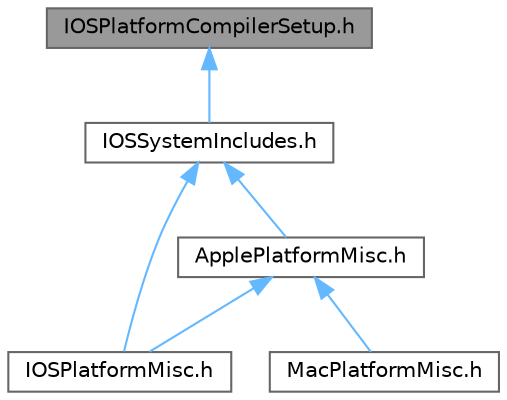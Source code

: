 digraph "IOSPlatformCompilerSetup.h"
{
 // INTERACTIVE_SVG=YES
 // LATEX_PDF_SIZE
  bgcolor="transparent";
  edge [fontname=Helvetica,fontsize=10,labelfontname=Helvetica,labelfontsize=10];
  node [fontname=Helvetica,fontsize=10,shape=box,height=0.2,width=0.4];
  Node1 [id="Node000001",label="IOSPlatformCompilerSetup.h",height=0.2,width=0.4,color="gray40", fillcolor="grey60", style="filled", fontcolor="black",tooltip=" "];
  Node1 -> Node2 [id="edge1_Node000001_Node000002",dir="back",color="steelblue1",style="solid",tooltip=" "];
  Node2 [id="Node000002",label="IOSSystemIncludes.h",height=0.2,width=0.4,color="grey40", fillcolor="white", style="filled",URL="$db/dda/IOSSystemIncludes_8h.html",tooltip=" "];
  Node2 -> Node3 [id="edge2_Node000002_Node000003",dir="back",color="steelblue1",style="solid",tooltip=" "];
  Node3 [id="Node000003",label="ApplePlatformMisc.h",height=0.2,width=0.4,color="grey40", fillcolor="white", style="filled",URL="$dd/d91/ApplePlatformMisc_8h.html",tooltip=" "];
  Node3 -> Node4 [id="edge3_Node000003_Node000004",dir="back",color="steelblue1",style="solid",tooltip=" "];
  Node4 [id="Node000004",label="IOSPlatformMisc.h",height=0.2,width=0.4,color="grey40", fillcolor="white", style="filled",URL="$d9/da0/IOSPlatformMisc_8h.html",tooltip=" "];
  Node3 -> Node5 [id="edge4_Node000003_Node000005",dir="back",color="steelblue1",style="solid",tooltip=" "];
  Node5 [id="Node000005",label="MacPlatformMisc.h",height=0.2,width=0.4,color="grey40", fillcolor="white", style="filled",URL="$d2/da8/MacPlatformMisc_8h.html",tooltip=" "];
  Node2 -> Node4 [id="edge5_Node000002_Node000004",dir="back",color="steelblue1",style="solid",tooltip=" "];
}
